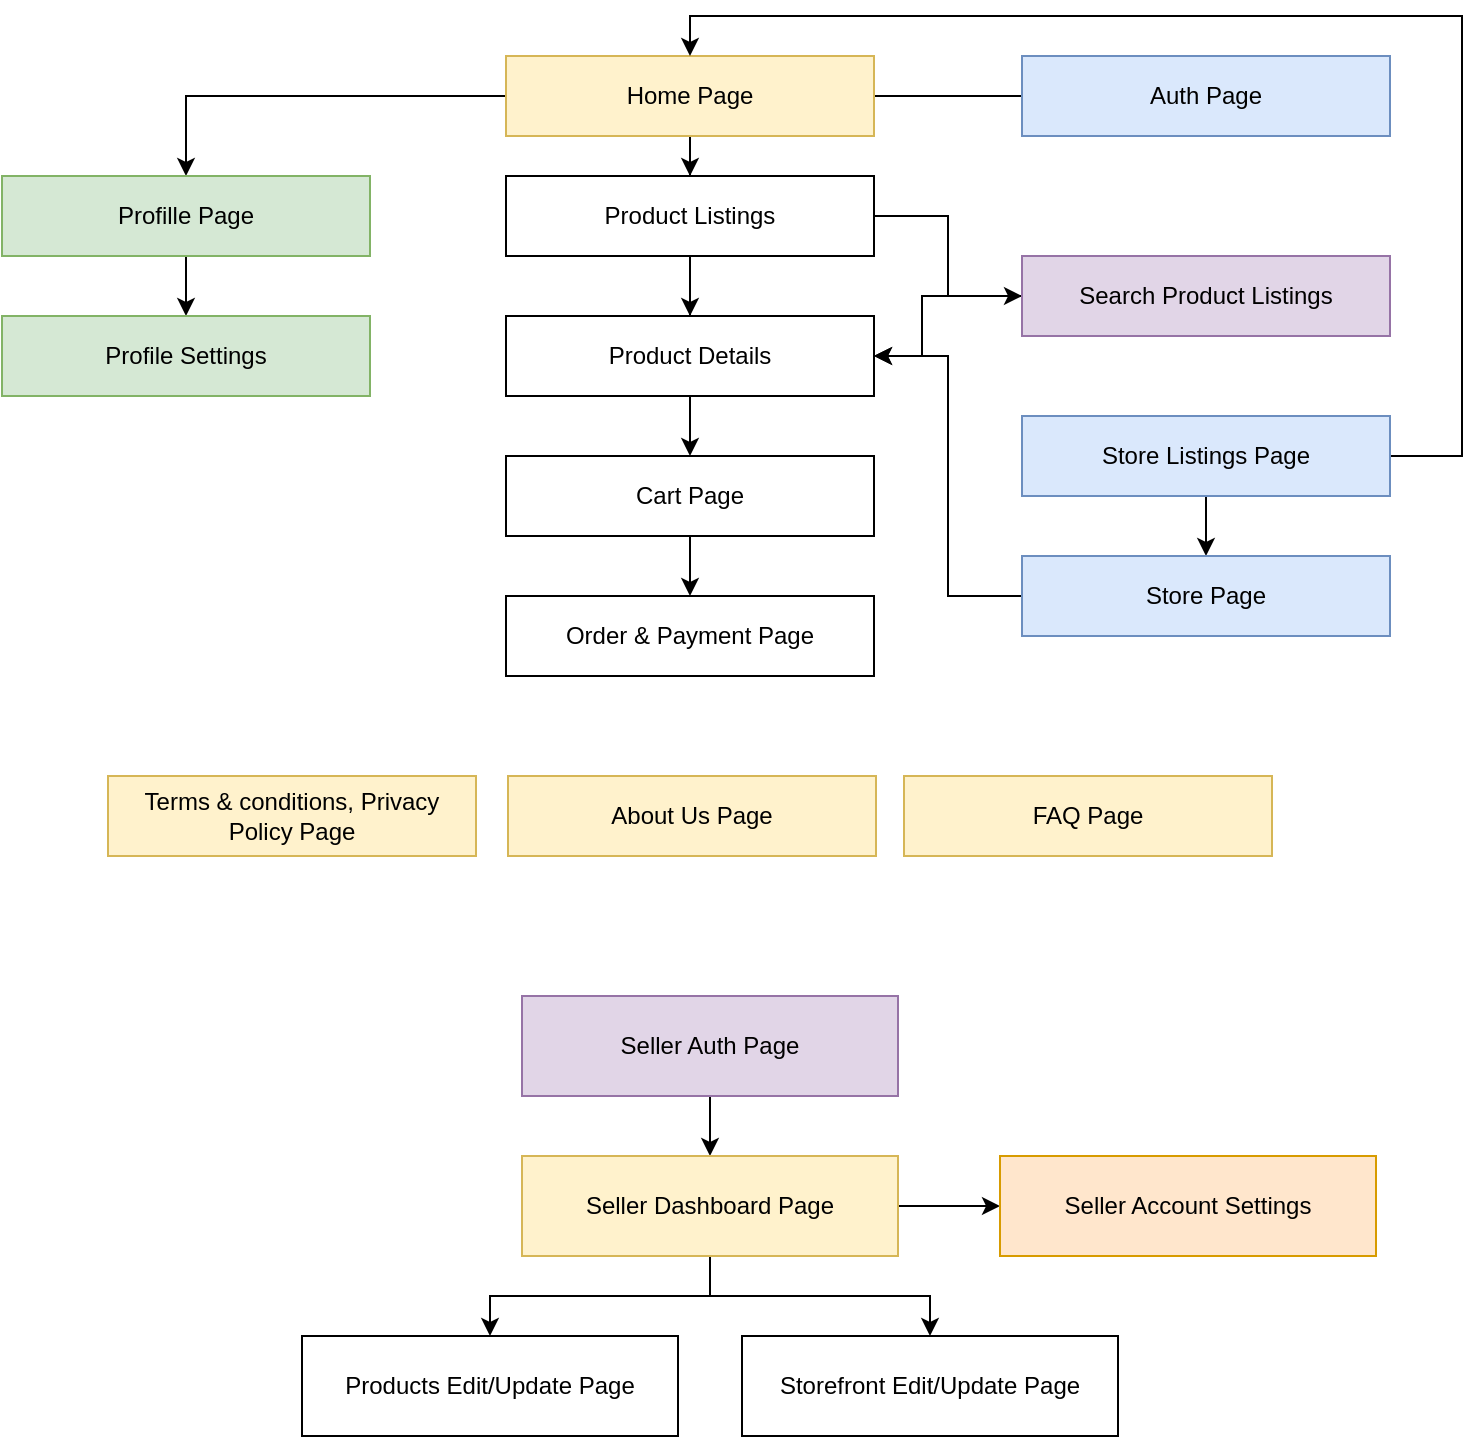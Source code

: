 <mxfile version="21.6.9" type="github">
  <diagram name="Page-1" id="pmae3yVPODafDrBMmQs1">
    <mxGraphModel dx="1500" dy="809" grid="1" gridSize="10" guides="1" tooltips="1" connect="1" arrows="1" fold="1" page="1" pageScale="1" pageWidth="827" pageHeight="1169" math="0" shadow="0">
      <root>
        <mxCell id="0" />
        <mxCell id="1" parent="0" />
        <mxCell id="a40wpVU0w3DmStkUdpJO-24" value="" style="edgeStyle=orthogonalEdgeStyle;rounded=0;orthogonalLoop=1;jettySize=auto;html=1;" parent="1" source="a40wpVU0w3DmStkUdpJO-1" target="a40wpVU0w3DmStkUdpJO-4" edge="1">
          <mxGeometry relative="1" as="geometry" />
        </mxCell>
        <mxCell id="a40wpVU0w3DmStkUdpJO-1" value="Auth Page" style="rounded=0;whiteSpace=wrap;html=1;fillColor=#dae8fc;strokeColor=#6c8ebf;" parent="1" vertex="1">
          <mxGeometry x="580" y="100" width="184" height="40" as="geometry" />
        </mxCell>
        <mxCell id="a40wpVU0w3DmStkUdpJO-17" value="" style="edgeStyle=orthogonalEdgeStyle;rounded=0;orthogonalLoop=1;jettySize=auto;html=1;" parent="1" source="a40wpVU0w3DmStkUdpJO-3" target="a40wpVU0w3DmStkUdpJO-5" edge="1">
          <mxGeometry relative="1" as="geometry" />
        </mxCell>
        <mxCell id="a40wpVU0w3DmStkUdpJO-23" value="" style="edgeStyle=orthogonalEdgeStyle;rounded=0;orthogonalLoop=1;jettySize=auto;html=1;" parent="1" source="a40wpVU0w3DmStkUdpJO-3" target="a40wpVU0w3DmStkUdpJO-9" edge="1">
          <mxGeometry relative="1" as="geometry" />
        </mxCell>
        <mxCell id="a40wpVU0w3DmStkUdpJO-3" value="Home Page" style="rounded=0;whiteSpace=wrap;html=1;fillColor=#fff2cc;strokeColor=#d6b656;" parent="1" vertex="1">
          <mxGeometry x="322" y="100" width="184" height="40" as="geometry" />
        </mxCell>
        <mxCell id="a40wpVU0w3DmStkUdpJO-15" value="" style="edgeStyle=orthogonalEdgeStyle;rounded=0;orthogonalLoop=1;jettySize=auto;html=1;" parent="1" source="a40wpVU0w3DmStkUdpJO-4" target="a40wpVU0w3DmStkUdpJO-6" edge="1">
          <mxGeometry relative="1" as="geometry" />
        </mxCell>
        <mxCell id="a40wpVU0w3DmStkUdpJO-18" value="" style="edgeStyle=orthogonalEdgeStyle;rounded=0;orthogonalLoop=1;jettySize=auto;html=1;" parent="1" source="a40wpVU0w3DmStkUdpJO-4" target="a40wpVU0w3DmStkUdpJO-8" edge="1">
          <mxGeometry relative="1" as="geometry" />
        </mxCell>
        <mxCell id="a40wpVU0w3DmStkUdpJO-4" value="Product Listings" style="rounded=0;whiteSpace=wrap;html=1;" parent="1" vertex="1">
          <mxGeometry x="322" y="160" width="184" height="40" as="geometry" />
        </mxCell>
        <mxCell id="a40wpVU0w3DmStkUdpJO-5" value="Product Details" style="rounded=0;whiteSpace=wrap;html=1;" parent="1" vertex="1">
          <mxGeometry x="322" y="230" width="184" height="40" as="geometry" />
        </mxCell>
        <mxCell id="a40wpVU0w3DmStkUdpJO-16" value="" style="edgeStyle=orthogonalEdgeStyle;rounded=0;orthogonalLoop=1;jettySize=auto;html=1;" parent="1" source="a40wpVU0w3DmStkUdpJO-6" target="a40wpVU0w3DmStkUdpJO-7" edge="1">
          <mxGeometry relative="1" as="geometry" />
        </mxCell>
        <mxCell id="a40wpVU0w3DmStkUdpJO-6" value="Cart Page" style="rounded=0;whiteSpace=wrap;html=1;" parent="1" vertex="1">
          <mxGeometry x="322" y="300" width="184" height="40" as="geometry" />
        </mxCell>
        <mxCell id="a40wpVU0w3DmStkUdpJO-7" value="Order &amp;amp; Payment Page" style="rounded=0;whiteSpace=wrap;html=1;" parent="1" vertex="1">
          <mxGeometry x="322" y="370" width="184" height="40" as="geometry" />
        </mxCell>
        <mxCell id="a40wpVU0w3DmStkUdpJO-22" style="edgeStyle=orthogonalEdgeStyle;rounded=0;orthogonalLoop=1;jettySize=auto;html=1;entryX=1;entryY=0.5;entryDx=0;entryDy=0;" parent="1" source="a40wpVU0w3DmStkUdpJO-8" target="a40wpVU0w3DmStkUdpJO-5" edge="1">
          <mxGeometry relative="1" as="geometry">
            <mxPoint x="590" y="270" as="targetPoint" />
            <Array as="points">
              <mxPoint x="530" y="220" />
              <mxPoint x="530" y="250" />
            </Array>
          </mxGeometry>
        </mxCell>
        <mxCell id="a40wpVU0w3DmStkUdpJO-8" value="Search Product Listings" style="rounded=0;whiteSpace=wrap;html=1;fillColor=#e1d5e7;strokeColor=#9673a6;" parent="1" vertex="1">
          <mxGeometry x="580" y="200" width="184" height="40" as="geometry" />
        </mxCell>
        <mxCell id="eCm9nZn1xHiflIMN1Gaj-5" style="edgeStyle=orthogonalEdgeStyle;rounded=0;orthogonalLoop=1;jettySize=auto;html=1;entryX=0.5;entryY=0;entryDx=0;entryDy=0;" edge="1" parent="1" source="a40wpVU0w3DmStkUdpJO-9" target="eCm9nZn1xHiflIMN1Gaj-4">
          <mxGeometry relative="1" as="geometry" />
        </mxCell>
        <mxCell id="a40wpVU0w3DmStkUdpJO-9" value="Profille Page" style="rounded=0;whiteSpace=wrap;html=1;fillColor=#d5e8d4;strokeColor=#82b366;" parent="1" vertex="1">
          <mxGeometry x="70" y="160" width="184" height="40" as="geometry" />
        </mxCell>
        <mxCell id="a40wpVU0w3DmStkUdpJO-11" value="Terms &amp;amp; conditions, Privacy Policy Page" style="rounded=0;whiteSpace=wrap;html=1;fillColor=#fff2cc;strokeColor=#d6b656;" parent="1" vertex="1">
          <mxGeometry x="123" y="460" width="184" height="40" as="geometry" />
        </mxCell>
        <mxCell id="a40wpVU0w3DmStkUdpJO-12" value="About Us Page" style="rounded=0;whiteSpace=wrap;html=1;fillColor=#fff2cc;strokeColor=#d6b656;" parent="1" vertex="1">
          <mxGeometry x="323" y="460" width="184" height="40" as="geometry" />
        </mxCell>
        <mxCell id="eCm9nZn1xHiflIMN1Gaj-8" value="" style="edgeStyle=orthogonalEdgeStyle;rounded=0;orthogonalLoop=1;jettySize=auto;html=1;" edge="1" parent="1" source="wylSf0W57zlD3DoviU_3-1" target="eCm9nZn1xHiflIMN1Gaj-6">
          <mxGeometry relative="1" as="geometry" />
        </mxCell>
        <mxCell id="eCm9nZn1xHiflIMN1Gaj-11" style="edgeStyle=orthogonalEdgeStyle;rounded=0;orthogonalLoop=1;jettySize=auto;html=1;entryX=0.5;entryY=0;entryDx=0;entryDy=0;" edge="1" parent="1" source="wylSf0W57zlD3DoviU_3-1" target="a40wpVU0w3DmStkUdpJO-3">
          <mxGeometry relative="1" as="geometry">
            <Array as="points">
              <mxPoint x="800" y="300" />
              <mxPoint x="800" y="80" />
              <mxPoint x="414" y="80" />
            </Array>
          </mxGeometry>
        </mxCell>
        <mxCell id="wylSf0W57zlD3DoviU_3-1" value="Store Listings Page" style="rounded=0;whiteSpace=wrap;html=1;fillColor=#dae8fc;strokeColor=#6c8ebf;" parent="1" vertex="1">
          <mxGeometry x="580" y="280" width="184" height="40" as="geometry" />
        </mxCell>
        <mxCell id="eCm9nZn1xHiflIMN1Gaj-2" value="FAQ Page" style="rounded=0;whiteSpace=wrap;html=1;fillColor=#fff2cc;strokeColor=#d6b656;" vertex="1" parent="1">
          <mxGeometry x="521" y="460" width="184" height="40" as="geometry" />
        </mxCell>
        <mxCell id="eCm9nZn1xHiflIMN1Gaj-4" value="Profile Settings" style="rounded=0;whiteSpace=wrap;html=1;fillColor=#d5e8d4;strokeColor=#82b366;" vertex="1" parent="1">
          <mxGeometry x="70" y="230" width="184" height="40" as="geometry" />
        </mxCell>
        <mxCell id="eCm9nZn1xHiflIMN1Gaj-10" style="edgeStyle=orthogonalEdgeStyle;rounded=0;orthogonalLoop=1;jettySize=auto;html=1;entryX=1;entryY=0.5;entryDx=0;entryDy=0;" edge="1" parent="1" source="eCm9nZn1xHiflIMN1Gaj-6" target="a40wpVU0w3DmStkUdpJO-5">
          <mxGeometry relative="1" as="geometry" />
        </mxCell>
        <mxCell id="eCm9nZn1xHiflIMN1Gaj-6" value="Store Page" style="rounded=0;whiteSpace=wrap;html=1;fillColor=#dae8fc;strokeColor=#6c8ebf;" vertex="1" parent="1">
          <mxGeometry x="580" y="350" width="184" height="40" as="geometry" />
        </mxCell>
        <mxCell id="eCm9nZn1xHiflIMN1Gaj-19" value="" style="edgeStyle=orthogonalEdgeStyle;rounded=0;orthogonalLoop=1;jettySize=auto;html=1;" edge="1" parent="1" source="eCm9nZn1xHiflIMN1Gaj-12" target="eCm9nZn1xHiflIMN1Gaj-14">
          <mxGeometry relative="1" as="geometry" />
        </mxCell>
        <mxCell id="eCm9nZn1xHiflIMN1Gaj-12" value="Seller Auth Page" style="rounded=0;whiteSpace=wrap;html=1;fillColor=#e1d5e7;strokeColor=#9673a6;" vertex="1" parent="1">
          <mxGeometry x="330" y="570" width="188" height="50" as="geometry" />
        </mxCell>
        <mxCell id="eCm9nZn1xHiflIMN1Gaj-17" value="" style="edgeStyle=orthogonalEdgeStyle;rounded=0;orthogonalLoop=1;jettySize=auto;html=1;" edge="1" parent="1" source="eCm9nZn1xHiflIMN1Gaj-14" target="eCm9nZn1xHiflIMN1Gaj-16">
          <mxGeometry relative="1" as="geometry" />
        </mxCell>
        <mxCell id="eCm9nZn1xHiflIMN1Gaj-18" style="edgeStyle=orthogonalEdgeStyle;rounded=0;orthogonalLoop=1;jettySize=auto;html=1;entryX=0.5;entryY=0;entryDx=0;entryDy=0;" edge="1" parent="1" source="eCm9nZn1xHiflIMN1Gaj-14" target="eCm9nZn1xHiflIMN1Gaj-15">
          <mxGeometry relative="1" as="geometry" />
        </mxCell>
        <mxCell id="eCm9nZn1xHiflIMN1Gaj-21" value="" style="edgeStyle=orthogonalEdgeStyle;rounded=0;orthogonalLoop=1;jettySize=auto;html=1;" edge="1" parent="1" source="eCm9nZn1xHiflIMN1Gaj-14" target="eCm9nZn1xHiflIMN1Gaj-20">
          <mxGeometry relative="1" as="geometry" />
        </mxCell>
        <mxCell id="eCm9nZn1xHiflIMN1Gaj-14" value="Seller Dashboard Page" style="rounded=0;whiteSpace=wrap;html=1;fillColor=#fff2cc;strokeColor=#d6b656;" vertex="1" parent="1">
          <mxGeometry x="330" y="650" width="188" height="50" as="geometry" />
        </mxCell>
        <mxCell id="eCm9nZn1xHiflIMN1Gaj-15" value="Storefront Edit/Update Page" style="rounded=0;whiteSpace=wrap;html=1;" vertex="1" parent="1">
          <mxGeometry x="440" y="740" width="188" height="50" as="geometry" />
        </mxCell>
        <mxCell id="eCm9nZn1xHiflIMN1Gaj-16" value="Products Edit/Update Page" style="rounded=0;whiteSpace=wrap;html=1;" vertex="1" parent="1">
          <mxGeometry x="220" y="740" width="188" height="50" as="geometry" />
        </mxCell>
        <mxCell id="eCm9nZn1xHiflIMN1Gaj-20" value="Seller Account Settings" style="whiteSpace=wrap;html=1;rounded=0;fillColor=#ffe6cc;strokeColor=#d79b00;" vertex="1" parent="1">
          <mxGeometry x="569" y="650" width="188" height="50" as="geometry" />
        </mxCell>
      </root>
    </mxGraphModel>
  </diagram>
</mxfile>
